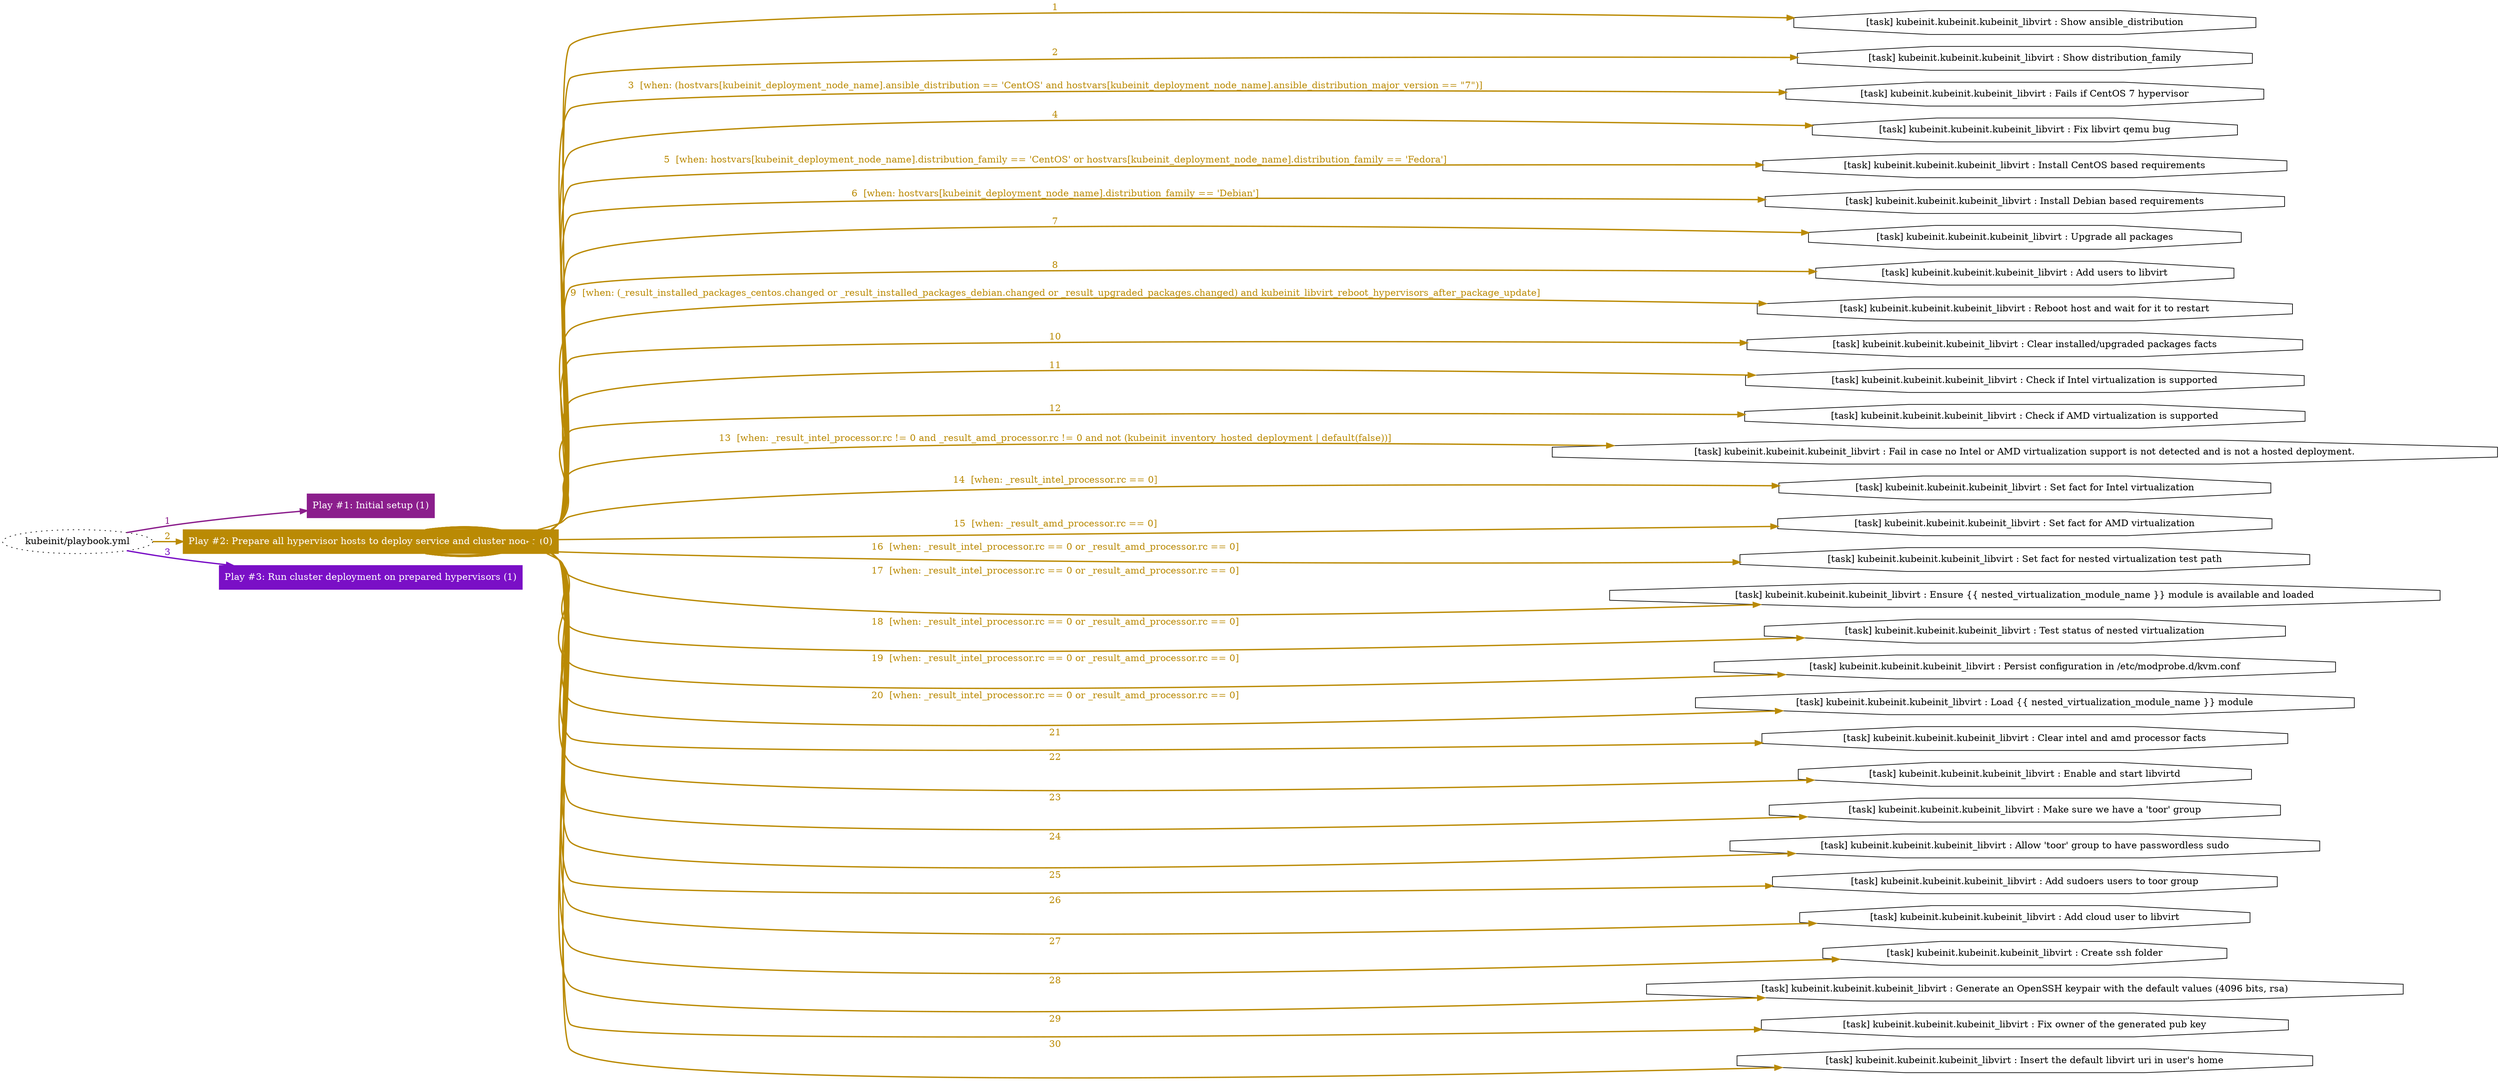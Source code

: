 digraph "kubeinit/playbook.yml "{
	graph [concentrate=true ordering=in rankdir=LR ratio=fill]
	edge [esep=5 sep=10]
	"kubeinit/playbook.yml" [id=root_node style=dotted]
	subgraph "Play #1: Initial setup (1) "{
		"Play #1: Initial setup (1)" [color="#8b1e8c" fontcolor="#ffffff" id="play_8d9e7809-4ed4-4c88-ae9b-87c14bf9e7bf" shape=box style=filled tooltip=localhost]
		"kubeinit/playbook.yml" -> "Play #1: Initial setup (1)" [label=1 color="#8b1e8c" fontcolor="#8b1e8c" id="edge_8a012bcd-2173-44f0-8d88-039f4e482706" style=bold]
	}
	subgraph "Play #2: Prepare all hypervisor hosts to deploy service and cluster nodes (0) "{
		"Play #2: Prepare all hypervisor hosts to deploy service and cluster nodes (0)" [color="#ba8a04" fontcolor="#ffffff" id="play_f794f250-06e4-4465-862f-9767083e0dcf" shape=box style=filled tooltip=""]
		"kubeinit/playbook.yml" -> "Play #2: Prepare all hypervisor hosts to deploy service and cluster nodes (0)" [label=2 color="#ba8a04" fontcolor="#ba8a04" id="edge_5dbd2f8e-e019-47be-93c4-bc21cf1b3d30" style=bold]
		"task_3519ff73-dc94-4c01-948b-9102bf63a0c1" [label="[task] kubeinit.kubeinit.kubeinit_libvirt : Show ansible_distribution" id="task_3519ff73-dc94-4c01-948b-9102bf63a0c1" shape=octagon tooltip="[task] kubeinit.kubeinit.kubeinit_libvirt : Show ansible_distribution"]
		"Play #2: Prepare all hypervisor hosts to deploy service and cluster nodes (0)" -> "task_3519ff73-dc94-4c01-948b-9102bf63a0c1" [label=1 color="#ba8a04" fontcolor="#ba8a04" id="edge_754cc981-976a-486f-bfb3-3144f2a9440a" style=bold]
		"task_49ae1041-3e94-477e-9c63-01e19e0fe560" [label="[task] kubeinit.kubeinit.kubeinit_libvirt : Show distribution_family" id="task_49ae1041-3e94-477e-9c63-01e19e0fe560" shape=octagon tooltip="[task] kubeinit.kubeinit.kubeinit_libvirt : Show distribution_family"]
		"Play #2: Prepare all hypervisor hosts to deploy service and cluster nodes (0)" -> "task_49ae1041-3e94-477e-9c63-01e19e0fe560" [label=2 color="#ba8a04" fontcolor="#ba8a04" id="edge_c385d5c6-ee41-4546-be6d-20038e6c39e0" style=bold]
		"task_faeb33ad-fb9b-4ac0-867a-4f59118a61f9" [label="[task] kubeinit.kubeinit.kubeinit_libvirt : Fails if CentOS 7 hypervisor" id="task_faeb33ad-fb9b-4ac0-867a-4f59118a61f9" shape=octagon tooltip="[task] kubeinit.kubeinit.kubeinit_libvirt : Fails if CentOS 7 hypervisor"]
		"Play #2: Prepare all hypervisor hosts to deploy service and cluster nodes (0)" -> "task_faeb33ad-fb9b-4ac0-867a-4f59118a61f9" [label="3  [when: (hostvars[kubeinit_deployment_node_name].ansible_distribution == 'CentOS' and hostvars[kubeinit_deployment_node_name].ansible_distribution_major_version == \"7\")]" color="#ba8a04" fontcolor="#ba8a04" id="edge_9c534482-c619-4b9b-a6dc-8fc7f59d49ec" style=bold]
		"task_f2a6404c-6a09-4e69-811b-64f4271a1a17" [label="[task] kubeinit.kubeinit.kubeinit_libvirt : Fix libvirt qemu bug" id="task_f2a6404c-6a09-4e69-811b-64f4271a1a17" shape=octagon tooltip="[task] kubeinit.kubeinit.kubeinit_libvirt : Fix libvirt qemu bug"]
		"Play #2: Prepare all hypervisor hosts to deploy service and cluster nodes (0)" -> "task_f2a6404c-6a09-4e69-811b-64f4271a1a17" [label=4 color="#ba8a04" fontcolor="#ba8a04" id="edge_ae041b50-d682-4abb-bab9-810d7ec02ad2" style=bold]
		"task_9ddeb103-4545-440a-ad01-8677582aa6cd" [label="[task] kubeinit.kubeinit.kubeinit_libvirt : Install CentOS based requirements" id="task_9ddeb103-4545-440a-ad01-8677582aa6cd" shape=octagon tooltip="[task] kubeinit.kubeinit.kubeinit_libvirt : Install CentOS based requirements"]
		"Play #2: Prepare all hypervisor hosts to deploy service and cluster nodes (0)" -> "task_9ddeb103-4545-440a-ad01-8677582aa6cd" [label="5  [when: hostvars[kubeinit_deployment_node_name].distribution_family == 'CentOS' or hostvars[kubeinit_deployment_node_name].distribution_family == 'Fedora']" color="#ba8a04" fontcolor="#ba8a04" id="edge_1cc0ba1d-e07e-401c-bdc1-c66b999a649d" style=bold]
		"task_f8839333-e568-416e-8dcc-9d676939f6d4" [label="[task] kubeinit.kubeinit.kubeinit_libvirt : Install Debian based requirements" id="task_f8839333-e568-416e-8dcc-9d676939f6d4" shape=octagon tooltip="[task] kubeinit.kubeinit.kubeinit_libvirt : Install Debian based requirements"]
		"Play #2: Prepare all hypervisor hosts to deploy service and cluster nodes (0)" -> "task_f8839333-e568-416e-8dcc-9d676939f6d4" [label="6  [when: hostvars[kubeinit_deployment_node_name].distribution_family == 'Debian']" color="#ba8a04" fontcolor="#ba8a04" id="edge_1fe76b0f-332c-42ee-9270-70cd0ad17852" style=bold]
		"task_edf0d14a-7ffd-4f79-81af-cdad472be588" [label="[task] kubeinit.kubeinit.kubeinit_libvirt : Upgrade all packages" id="task_edf0d14a-7ffd-4f79-81af-cdad472be588" shape=octagon tooltip="[task] kubeinit.kubeinit.kubeinit_libvirt : Upgrade all packages"]
		"Play #2: Prepare all hypervisor hosts to deploy service and cluster nodes (0)" -> "task_edf0d14a-7ffd-4f79-81af-cdad472be588" [label=7 color="#ba8a04" fontcolor="#ba8a04" id="edge_8ea15370-f491-4ad2-8ba9-c551a0303168" style=bold]
		"task_31da6f0e-fcbc-4ff4-adc9-1a70a29e43a9" [label="[task] kubeinit.kubeinit.kubeinit_libvirt : Add users to libvirt" id="task_31da6f0e-fcbc-4ff4-adc9-1a70a29e43a9" shape=octagon tooltip="[task] kubeinit.kubeinit.kubeinit_libvirt : Add users to libvirt"]
		"Play #2: Prepare all hypervisor hosts to deploy service and cluster nodes (0)" -> "task_31da6f0e-fcbc-4ff4-adc9-1a70a29e43a9" [label=8 color="#ba8a04" fontcolor="#ba8a04" id="edge_48185fdb-5a54-4561-946c-1ab6656b319f" style=bold]
		"task_63c44d20-1331-48ad-8cff-58ea6978e220" [label="[task] kubeinit.kubeinit.kubeinit_libvirt : Reboot host and wait for it to restart" id="task_63c44d20-1331-48ad-8cff-58ea6978e220" shape=octagon tooltip="[task] kubeinit.kubeinit.kubeinit_libvirt : Reboot host and wait for it to restart"]
		"Play #2: Prepare all hypervisor hosts to deploy service and cluster nodes (0)" -> "task_63c44d20-1331-48ad-8cff-58ea6978e220" [label="9  [when: (_result_installed_packages_centos.changed or _result_installed_packages_debian.changed or _result_upgraded_packages.changed) and kubeinit_libvirt_reboot_hypervisors_after_package_update]" color="#ba8a04" fontcolor="#ba8a04" id="edge_ba2356cb-e37a-433f-946a-0e0229c79b73" style=bold]
		"task_83430093-646f-4286-b94e-15cd023fc206" [label="[task] kubeinit.kubeinit.kubeinit_libvirt : Clear installed/upgraded packages facts" id="task_83430093-646f-4286-b94e-15cd023fc206" shape=octagon tooltip="[task] kubeinit.kubeinit.kubeinit_libvirt : Clear installed/upgraded packages facts"]
		"Play #2: Prepare all hypervisor hosts to deploy service and cluster nodes (0)" -> "task_83430093-646f-4286-b94e-15cd023fc206" [label=10 color="#ba8a04" fontcolor="#ba8a04" id="edge_4f3ca300-de6e-4ec5-9b8a-25cb848ba8d5" style=bold]
		"task_b9f0f41a-7bb7-4219-8abc-9a1dd315b1e8" [label="[task] kubeinit.kubeinit.kubeinit_libvirt : Check if Intel virtualization is supported" id="task_b9f0f41a-7bb7-4219-8abc-9a1dd315b1e8" shape=octagon tooltip="[task] kubeinit.kubeinit.kubeinit_libvirt : Check if Intel virtualization is supported"]
		"Play #2: Prepare all hypervisor hosts to deploy service and cluster nodes (0)" -> "task_b9f0f41a-7bb7-4219-8abc-9a1dd315b1e8" [label=11 color="#ba8a04" fontcolor="#ba8a04" id="edge_427e9a01-5331-4cf5-9829-6969417cc75e" style=bold]
		"task_d837111f-6996-4787-bba7-8b547bb9f58c" [label="[task] kubeinit.kubeinit.kubeinit_libvirt : Check if AMD virtualization is supported" id="task_d837111f-6996-4787-bba7-8b547bb9f58c" shape=octagon tooltip="[task] kubeinit.kubeinit.kubeinit_libvirt : Check if AMD virtualization is supported"]
		"Play #2: Prepare all hypervisor hosts to deploy service and cluster nodes (0)" -> "task_d837111f-6996-4787-bba7-8b547bb9f58c" [label=12 color="#ba8a04" fontcolor="#ba8a04" id="edge_241a9e65-6b7e-4304-99c4-71fb85fada0e" style=bold]
		"task_b8d5386f-8d3c-486d-a025-058f8e79f05f" [label="[task] kubeinit.kubeinit.kubeinit_libvirt : Fail in case no Intel or AMD virtualization support is not detected and is not a hosted deployment." id="task_b8d5386f-8d3c-486d-a025-058f8e79f05f" shape=octagon tooltip="[task] kubeinit.kubeinit.kubeinit_libvirt : Fail in case no Intel or AMD virtualization support is not detected and is not a hosted deployment."]
		"Play #2: Prepare all hypervisor hosts to deploy service and cluster nodes (0)" -> "task_b8d5386f-8d3c-486d-a025-058f8e79f05f" [label="13  [when: _result_intel_processor.rc != 0 and _result_amd_processor.rc != 0 and not (kubeinit_inventory_hosted_deployment | default(false))]" color="#ba8a04" fontcolor="#ba8a04" id="edge_c506d243-768a-4454-92fc-bf4872b99511" style=bold]
		"task_a6555cde-1b7f-46b4-9e87-5ca9a749237c" [label="[task] kubeinit.kubeinit.kubeinit_libvirt : Set fact for Intel virtualization" id="task_a6555cde-1b7f-46b4-9e87-5ca9a749237c" shape=octagon tooltip="[task] kubeinit.kubeinit.kubeinit_libvirt : Set fact for Intel virtualization"]
		"Play #2: Prepare all hypervisor hosts to deploy service and cluster nodes (0)" -> "task_a6555cde-1b7f-46b4-9e87-5ca9a749237c" [label="14  [when: _result_intel_processor.rc == 0]" color="#ba8a04" fontcolor="#ba8a04" id="edge_58952915-d249-4719-ac3e-1d1b19620ca1" style=bold]
		"task_3138621b-6081-4a22-895d-be548193243d" [label="[task] kubeinit.kubeinit.kubeinit_libvirt : Set fact for AMD virtualization" id="task_3138621b-6081-4a22-895d-be548193243d" shape=octagon tooltip="[task] kubeinit.kubeinit.kubeinit_libvirt : Set fact for AMD virtualization"]
		"Play #2: Prepare all hypervisor hosts to deploy service and cluster nodes (0)" -> "task_3138621b-6081-4a22-895d-be548193243d" [label="15  [when: _result_amd_processor.rc == 0]" color="#ba8a04" fontcolor="#ba8a04" id="edge_d2544e8e-db79-4bed-87ec-aca795959b41" style=bold]
		"task_f3c5cbeb-9ab1-4dc5-ae22-251cf2d1634c" [label="[task] kubeinit.kubeinit.kubeinit_libvirt : Set fact for nested virtualization test path" id="task_f3c5cbeb-9ab1-4dc5-ae22-251cf2d1634c" shape=octagon tooltip="[task] kubeinit.kubeinit.kubeinit_libvirt : Set fact for nested virtualization test path"]
		"Play #2: Prepare all hypervisor hosts to deploy service and cluster nodes (0)" -> "task_f3c5cbeb-9ab1-4dc5-ae22-251cf2d1634c" [label="16  [when: _result_intel_processor.rc == 0 or _result_amd_processor.rc == 0]" color="#ba8a04" fontcolor="#ba8a04" id="edge_c9837431-8071-41b0-8a60-f2106ac3a303" style=bold]
		"task_7372c0a5-89bd-4df5-8e8a-2b51b34787de" [label="[task] kubeinit.kubeinit.kubeinit_libvirt : Ensure {{ nested_virtualization_module_name }} module is available and loaded" id="task_7372c0a5-89bd-4df5-8e8a-2b51b34787de" shape=octagon tooltip="[task] kubeinit.kubeinit.kubeinit_libvirt : Ensure {{ nested_virtualization_module_name }} module is available and loaded"]
		"Play #2: Prepare all hypervisor hosts to deploy service and cluster nodes (0)" -> "task_7372c0a5-89bd-4df5-8e8a-2b51b34787de" [label="17  [when: _result_intel_processor.rc == 0 or _result_amd_processor.rc == 0]" color="#ba8a04" fontcolor="#ba8a04" id="edge_1dfb93b4-b303-4828-a8f9-f28609106576" style=bold]
		"task_45f85309-c606-4f47-9c10-e3d6c260dd4b" [label="[task] kubeinit.kubeinit.kubeinit_libvirt : Test status of nested virtualization" id="task_45f85309-c606-4f47-9c10-e3d6c260dd4b" shape=octagon tooltip="[task] kubeinit.kubeinit.kubeinit_libvirt : Test status of nested virtualization"]
		"Play #2: Prepare all hypervisor hosts to deploy service and cluster nodes (0)" -> "task_45f85309-c606-4f47-9c10-e3d6c260dd4b" [label="18  [when: _result_intel_processor.rc == 0 or _result_amd_processor.rc == 0]" color="#ba8a04" fontcolor="#ba8a04" id="edge_4b12621d-9efe-439d-a363-f3821553d171" style=bold]
		"task_e4614ec0-41fe-4610-a13b-f98dbca1c871" [label="[task] kubeinit.kubeinit.kubeinit_libvirt : Persist configuration in /etc/modprobe.d/kvm.conf" id="task_e4614ec0-41fe-4610-a13b-f98dbca1c871" shape=octagon tooltip="[task] kubeinit.kubeinit.kubeinit_libvirt : Persist configuration in /etc/modprobe.d/kvm.conf"]
		"Play #2: Prepare all hypervisor hosts to deploy service and cluster nodes (0)" -> "task_e4614ec0-41fe-4610-a13b-f98dbca1c871" [label="19  [when: _result_intel_processor.rc == 0 or _result_amd_processor.rc == 0]" color="#ba8a04" fontcolor="#ba8a04" id="edge_aa657b16-e54c-449e-bad7-9a70f96cc839" style=bold]
		"task_ead8b4e7-96a4-4825-8afc-9bdb12a22da8" [label="[task] kubeinit.kubeinit.kubeinit_libvirt : Load {{ nested_virtualization_module_name }} module" id="task_ead8b4e7-96a4-4825-8afc-9bdb12a22da8" shape=octagon tooltip="[task] kubeinit.kubeinit.kubeinit_libvirt : Load {{ nested_virtualization_module_name }} module"]
		"Play #2: Prepare all hypervisor hosts to deploy service and cluster nodes (0)" -> "task_ead8b4e7-96a4-4825-8afc-9bdb12a22da8" [label="20  [when: _result_intel_processor.rc == 0 or _result_amd_processor.rc == 0]" color="#ba8a04" fontcolor="#ba8a04" id="edge_feb5b850-e9e1-4a59-8521-613d618e71a1" style=bold]
		"task_dcb9895e-52b0-4b6e-9343-d06b4cfa822c" [label="[task] kubeinit.kubeinit.kubeinit_libvirt : Clear intel and amd processor facts" id="task_dcb9895e-52b0-4b6e-9343-d06b4cfa822c" shape=octagon tooltip="[task] kubeinit.kubeinit.kubeinit_libvirt : Clear intel and amd processor facts"]
		"Play #2: Prepare all hypervisor hosts to deploy service and cluster nodes (0)" -> "task_dcb9895e-52b0-4b6e-9343-d06b4cfa822c" [label=21 color="#ba8a04" fontcolor="#ba8a04" id="edge_d4e28928-8614-432d-9ddf-863c553d0f46" style=bold]
		"task_34653314-f520-4c81-a744-d1ab493fc5f3" [label="[task] kubeinit.kubeinit.kubeinit_libvirt : Enable and start libvirtd" id="task_34653314-f520-4c81-a744-d1ab493fc5f3" shape=octagon tooltip="[task] kubeinit.kubeinit.kubeinit_libvirt : Enable and start libvirtd"]
		"Play #2: Prepare all hypervisor hosts to deploy service and cluster nodes (0)" -> "task_34653314-f520-4c81-a744-d1ab493fc5f3" [label=22 color="#ba8a04" fontcolor="#ba8a04" id="edge_33c8f936-96f0-4417-bd09-bb5c9d9b6600" style=bold]
		"task_2c4f591c-e9fc-4fc4-802e-d83828c50a45" [label="[task] kubeinit.kubeinit.kubeinit_libvirt : Make sure we have a 'toor' group" id="task_2c4f591c-e9fc-4fc4-802e-d83828c50a45" shape=octagon tooltip="[task] kubeinit.kubeinit.kubeinit_libvirt : Make sure we have a 'toor' group"]
		"Play #2: Prepare all hypervisor hosts to deploy service and cluster nodes (0)" -> "task_2c4f591c-e9fc-4fc4-802e-d83828c50a45" [label=23 color="#ba8a04" fontcolor="#ba8a04" id="edge_81cf7fe5-d05e-45c5-9779-25a12a4ed0ba" style=bold]
		"task_c4907ff4-6c31-47d1-a2cd-73a9b88fc87b" [label="[task] kubeinit.kubeinit.kubeinit_libvirt : Allow 'toor' group to have passwordless sudo" id="task_c4907ff4-6c31-47d1-a2cd-73a9b88fc87b" shape=octagon tooltip="[task] kubeinit.kubeinit.kubeinit_libvirt : Allow 'toor' group to have passwordless sudo"]
		"Play #2: Prepare all hypervisor hosts to deploy service and cluster nodes (0)" -> "task_c4907ff4-6c31-47d1-a2cd-73a9b88fc87b" [label=24 color="#ba8a04" fontcolor="#ba8a04" id="edge_ab4dc7b9-d84b-4819-b9e9-39787eeac296" style=bold]
		"task_0dc06390-6eea-46d9-a0a5-89d6b23bf85a" [label="[task] kubeinit.kubeinit.kubeinit_libvirt : Add sudoers users to toor group" id="task_0dc06390-6eea-46d9-a0a5-89d6b23bf85a" shape=octagon tooltip="[task] kubeinit.kubeinit.kubeinit_libvirt : Add sudoers users to toor group"]
		"Play #2: Prepare all hypervisor hosts to deploy service and cluster nodes (0)" -> "task_0dc06390-6eea-46d9-a0a5-89d6b23bf85a" [label=25 color="#ba8a04" fontcolor="#ba8a04" id="edge_b3e65147-b80a-4896-a745-3cd03f1d386f" style=bold]
		"task_0f53b0bb-1ca1-4265-982e-fdb8520233a0" [label="[task] kubeinit.kubeinit.kubeinit_libvirt : Add cloud user to libvirt" id="task_0f53b0bb-1ca1-4265-982e-fdb8520233a0" shape=octagon tooltip="[task] kubeinit.kubeinit.kubeinit_libvirt : Add cloud user to libvirt"]
		"Play #2: Prepare all hypervisor hosts to deploy service and cluster nodes (0)" -> "task_0f53b0bb-1ca1-4265-982e-fdb8520233a0" [label=26 color="#ba8a04" fontcolor="#ba8a04" id="edge_b4607fcb-6d03-42bb-8672-0c17760e7b26" style=bold]
		"task_f7df066d-ee2f-4757-b81a-47937a235f73" [label="[task] kubeinit.kubeinit.kubeinit_libvirt : Create ssh folder" id="task_f7df066d-ee2f-4757-b81a-47937a235f73" shape=octagon tooltip="[task] kubeinit.kubeinit.kubeinit_libvirt : Create ssh folder"]
		"Play #2: Prepare all hypervisor hosts to deploy service and cluster nodes (0)" -> "task_f7df066d-ee2f-4757-b81a-47937a235f73" [label=27 color="#ba8a04" fontcolor="#ba8a04" id="edge_511fbd0e-e657-4c95-bc0a-65d9f8ed5eb9" style=bold]
		"task_319f86e4-9926-41b7-aecd-71e8dc2c61e1" [label="[task] kubeinit.kubeinit.kubeinit_libvirt : Generate an OpenSSH keypair with the default values (4096 bits, rsa)" id="task_319f86e4-9926-41b7-aecd-71e8dc2c61e1" shape=octagon tooltip="[task] kubeinit.kubeinit.kubeinit_libvirt : Generate an OpenSSH keypair with the default values (4096 bits, rsa)"]
		"Play #2: Prepare all hypervisor hosts to deploy service and cluster nodes (0)" -> "task_319f86e4-9926-41b7-aecd-71e8dc2c61e1" [label=28 color="#ba8a04" fontcolor="#ba8a04" id="edge_22001f06-1032-46f4-94c6-d5de884cf297" style=bold]
		"task_ed803688-ab97-45d5-b102-bf80380066e5" [label="[task] kubeinit.kubeinit.kubeinit_libvirt : Fix owner of the generated pub key" id="task_ed803688-ab97-45d5-b102-bf80380066e5" shape=octagon tooltip="[task] kubeinit.kubeinit.kubeinit_libvirt : Fix owner of the generated pub key"]
		"Play #2: Prepare all hypervisor hosts to deploy service and cluster nodes (0)" -> "task_ed803688-ab97-45d5-b102-bf80380066e5" [label=29 color="#ba8a04" fontcolor="#ba8a04" id="edge_3184f05a-2c02-4b30-8b40-22b4a63d99e6" style=bold]
		"task_6d109203-425c-4c22-a294-5d112ddf7042" [label="[task] kubeinit.kubeinit.kubeinit_libvirt : Insert the default libvirt uri in user's home" id="task_6d109203-425c-4c22-a294-5d112ddf7042" shape=octagon tooltip="[task] kubeinit.kubeinit.kubeinit_libvirt : Insert the default libvirt uri in user's home"]
		"Play #2: Prepare all hypervisor hosts to deploy service and cluster nodes (0)" -> "task_6d109203-425c-4c22-a294-5d112ddf7042" [label=30 color="#ba8a04" fontcolor="#ba8a04" id="edge_6dc2e5a4-bdd8-4794-94f7-67d5bca07a8e" style=bold]
	}
	subgraph "Play #3: Run cluster deployment on prepared hypervisors (1) "{
		"Play #3: Run cluster deployment on prepared hypervisors (1)" [color="#7a0fc6" fontcolor="#ffffff" id="play_973fd9f9-1182-4d16-be3a-2a9539a6e4f0" shape=box style=filled tooltip=localhost]
		"kubeinit/playbook.yml" -> "Play #3: Run cluster deployment on prepared hypervisors (1)" [label=3 color="#7a0fc6" fontcolor="#7a0fc6" id="edge_cd13704d-2946-43bd-8f30-15d00d776ef0" style=bold]
	}
}
